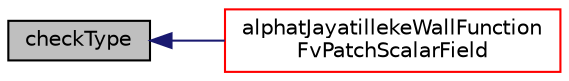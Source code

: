 digraph "checkType"
{
  bgcolor="transparent";
  edge [fontname="Helvetica",fontsize="10",labelfontname="Helvetica",labelfontsize="10"];
  node [fontname="Helvetica",fontsize="10",shape=record];
  rankdir="LR";
  Node334 [label="checkType",height=0.2,width=0.4,color="black", fillcolor="grey75", style="filled", fontcolor="black"];
  Node334 -> Node335 [dir="back",color="midnightblue",fontsize="10",style="solid",fontname="Helvetica"];
  Node335 [label="alphatJayatillekeWallFunction\lFvPatchScalarField",height=0.2,width=0.4,color="red",URL="$a32053.html#ac912720802da650582c927db92e92b3d",tooltip="Construct from patch and internal field. "];
}
